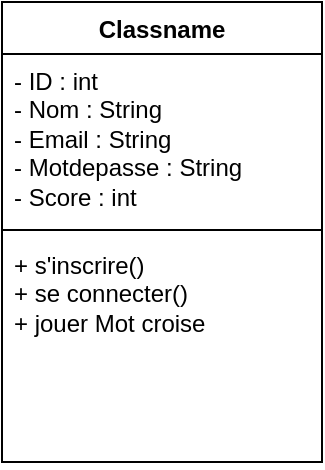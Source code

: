 <mxfile version="26.1.1">
  <diagram id="C5RBs43oDa-KdzZeNtuy" name="Page-1">
    <mxGraphModel dx="585" dy="341" grid="1" gridSize="10" guides="1" tooltips="1" connect="1" arrows="1" fold="1" page="1" pageScale="1" pageWidth="827" pageHeight="1169" math="0" shadow="0">
      <root>
        <mxCell id="WIyWlLk6GJQsqaUBKTNV-0" />
        <mxCell id="WIyWlLk6GJQsqaUBKTNV-1" parent="WIyWlLk6GJQsqaUBKTNV-0" />
        <mxCell id="bwaJDM6GdLsr8NetGYBn-1" value="Classname" style="swimlane;fontStyle=1;align=center;verticalAlign=top;childLayout=stackLayout;horizontal=1;startSize=26;horizontalStack=0;resizeParent=1;resizeParentMax=0;resizeLast=0;collapsible=1;marginBottom=0;whiteSpace=wrap;html=1;" vertex="1" parent="WIyWlLk6GJQsqaUBKTNV-1">
          <mxGeometry x="20" y="40" width="160" height="230" as="geometry" />
        </mxCell>
        <mxCell id="bwaJDM6GdLsr8NetGYBn-2" value="- ID : int&lt;div&gt;- Nom : String&lt;/div&gt;&lt;div&gt;- Email : String&lt;/div&gt;&lt;div&gt;- Motdepasse : String&lt;/div&gt;&lt;div&gt;- Score : int&lt;/div&gt;&lt;div&gt;&lt;br&gt;&lt;div&gt;&lt;br&gt;&lt;/div&gt;&lt;/div&gt;" style="text;strokeColor=none;fillColor=none;align=left;verticalAlign=top;spacingLeft=4;spacingRight=4;overflow=hidden;rotatable=0;points=[[0,0.5],[1,0.5]];portConstraint=eastwest;whiteSpace=wrap;html=1;" vertex="1" parent="bwaJDM6GdLsr8NetGYBn-1">
          <mxGeometry y="26" width="160" height="84" as="geometry" />
        </mxCell>
        <mxCell id="bwaJDM6GdLsr8NetGYBn-3" value="" style="line;strokeWidth=1;fillColor=none;align=left;verticalAlign=middle;spacingTop=-1;spacingLeft=3;spacingRight=3;rotatable=0;labelPosition=right;points=[];portConstraint=eastwest;strokeColor=inherit;" vertex="1" parent="bwaJDM6GdLsr8NetGYBn-1">
          <mxGeometry y="110" width="160" height="8" as="geometry" />
        </mxCell>
        <mxCell id="bwaJDM6GdLsr8NetGYBn-4" value="+ s&#39;inscrire()&lt;div&gt;+ se connecter()&lt;/div&gt;&lt;div&gt;+ jouer Mot croise&lt;/div&gt;" style="text;strokeColor=none;fillColor=none;align=left;verticalAlign=top;spacingLeft=4;spacingRight=4;overflow=hidden;rotatable=0;points=[[0,0.5],[1,0.5]];portConstraint=eastwest;whiteSpace=wrap;html=1;" vertex="1" parent="bwaJDM6GdLsr8NetGYBn-1">
          <mxGeometry y="118" width="160" height="112" as="geometry" />
        </mxCell>
      </root>
    </mxGraphModel>
  </diagram>
</mxfile>
